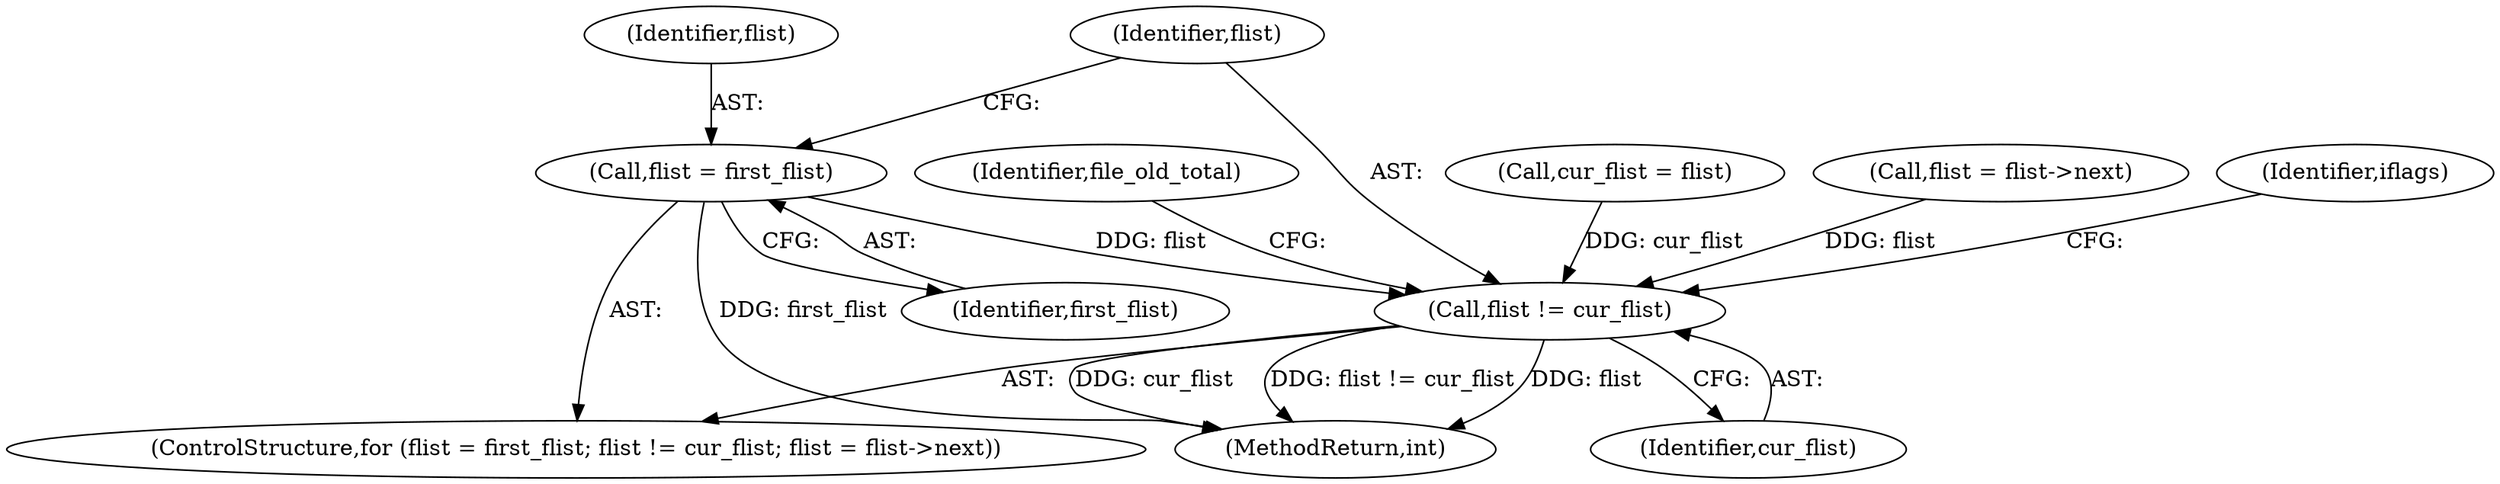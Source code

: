 digraph "0_samba_70aeb5fddd1b2f8e143276f8d5a085db16c593b9@pointer" {
"1000326" [label="(Call,flist = first_flist)"];
"1000329" [label="(Call,flist != cur_flist)"];
"1000325" [label="(ControlStructure,for (flist = first_flist; flist != cur_flist; flist = flist->next))"];
"1000330" [label="(Identifier,flist)"];
"1000411" [label="(MethodReturn,int)"];
"1000314" [label="(Call,cur_flist = flist)"];
"1000328" [label="(Identifier,first_flist)"];
"1000332" [label="(Call,flist = flist->next)"];
"1000331" [label="(Identifier,cur_flist)"];
"1000344" [label="(Identifier,iflags)"];
"1000326" [label="(Call,flist = first_flist)"];
"1000338" [label="(Identifier,file_old_total)"];
"1000329" [label="(Call,flist != cur_flist)"];
"1000327" [label="(Identifier,flist)"];
"1000326" -> "1000325"  [label="AST: "];
"1000326" -> "1000328"  [label="CFG: "];
"1000327" -> "1000326"  [label="AST: "];
"1000328" -> "1000326"  [label="AST: "];
"1000330" -> "1000326"  [label="CFG: "];
"1000326" -> "1000411"  [label="DDG: first_flist"];
"1000326" -> "1000329"  [label="DDG: flist"];
"1000329" -> "1000325"  [label="AST: "];
"1000329" -> "1000331"  [label="CFG: "];
"1000330" -> "1000329"  [label="AST: "];
"1000331" -> "1000329"  [label="AST: "];
"1000338" -> "1000329"  [label="CFG: "];
"1000344" -> "1000329"  [label="CFG: "];
"1000329" -> "1000411"  [label="DDG: cur_flist"];
"1000329" -> "1000411"  [label="DDG: flist != cur_flist"];
"1000329" -> "1000411"  [label="DDG: flist"];
"1000332" -> "1000329"  [label="DDG: flist"];
"1000314" -> "1000329"  [label="DDG: cur_flist"];
}
